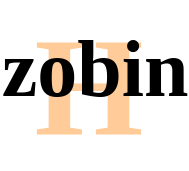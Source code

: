 <mxfile version="15.8.7" type="device"><diagram id="5xq01hHmOuDWeNIQ5J5J" name="Page-1"><mxGraphModel dx="485" dy="319" grid="0" gridSize="10" guides="1" tooltips="1" connect="1" arrows="1" fold="1" page="0" pageScale="1" pageWidth="827" pageHeight="1169" math="0" shadow="0"><root><mxCell id="0"/><mxCell id="1" parent="0"/><mxCell id="Hl1e9r0-0-UwzOzG43ZZ-6" value="" style="whiteSpace=wrap;html=1;aspect=fixed;shadow=0;sketch=0;fontFamily=Kdam Thmor Pro;fontSource=https%3A%2F%2Ffonts.googleapis.com%2Fcss%3Ffamily%3DKdam%2BThmor%2BPro;fontSize=70;opacity=40;strokeColor=none;" vertex="1" parent="1"><mxGeometry x="339" y="311.5" width="80" height="80" as="geometry"/></mxCell><mxCell id="Hl1e9r0-0-UwzOzG43ZZ-5" value="&lt;font style=&quot;font-size: 70px;&quot;&gt;H&lt;/font&gt;" style="text;html=1;strokeColor=none;fillColor=none;align=center;verticalAlign=middle;whiteSpace=wrap;rounded=0;fontFamily=Dancing Script;fontSource=https%3A%2F%2Ffonts.googleapis.com%2Fcss%3Ffamily%3DDancing%2BScript;fontSize=70;fontColor=#FF8000;fontStyle=1;opacity=40;textOpacity=40;" vertex="1" parent="1"><mxGeometry x="336" y="316" width="81" height="71" as="geometry"/></mxCell><mxCell id="Hl1e9r0-0-UwzOzG43ZZ-1" value="&lt;font style=&quot;font-size: 40px&quot;&gt;zobin&lt;/font&gt;" style="text;html=1;strokeColor=none;fillColor=none;align=center;verticalAlign=middle;whiteSpace=wrap;rounded=0;fontFamily=Dancing Script;fontSource=https%3A%2F%2Ffonts.googleapis.com%2Fcss%3Ffamily%3DDancing%2BScript;fontSize=40;fontColor=#000000;fontStyle=1" vertex="1" parent="1"><mxGeometry x="348.5" y="325" width="61" height="36" as="geometry"/></mxCell></root></mxGraphModel></diagram></mxfile>